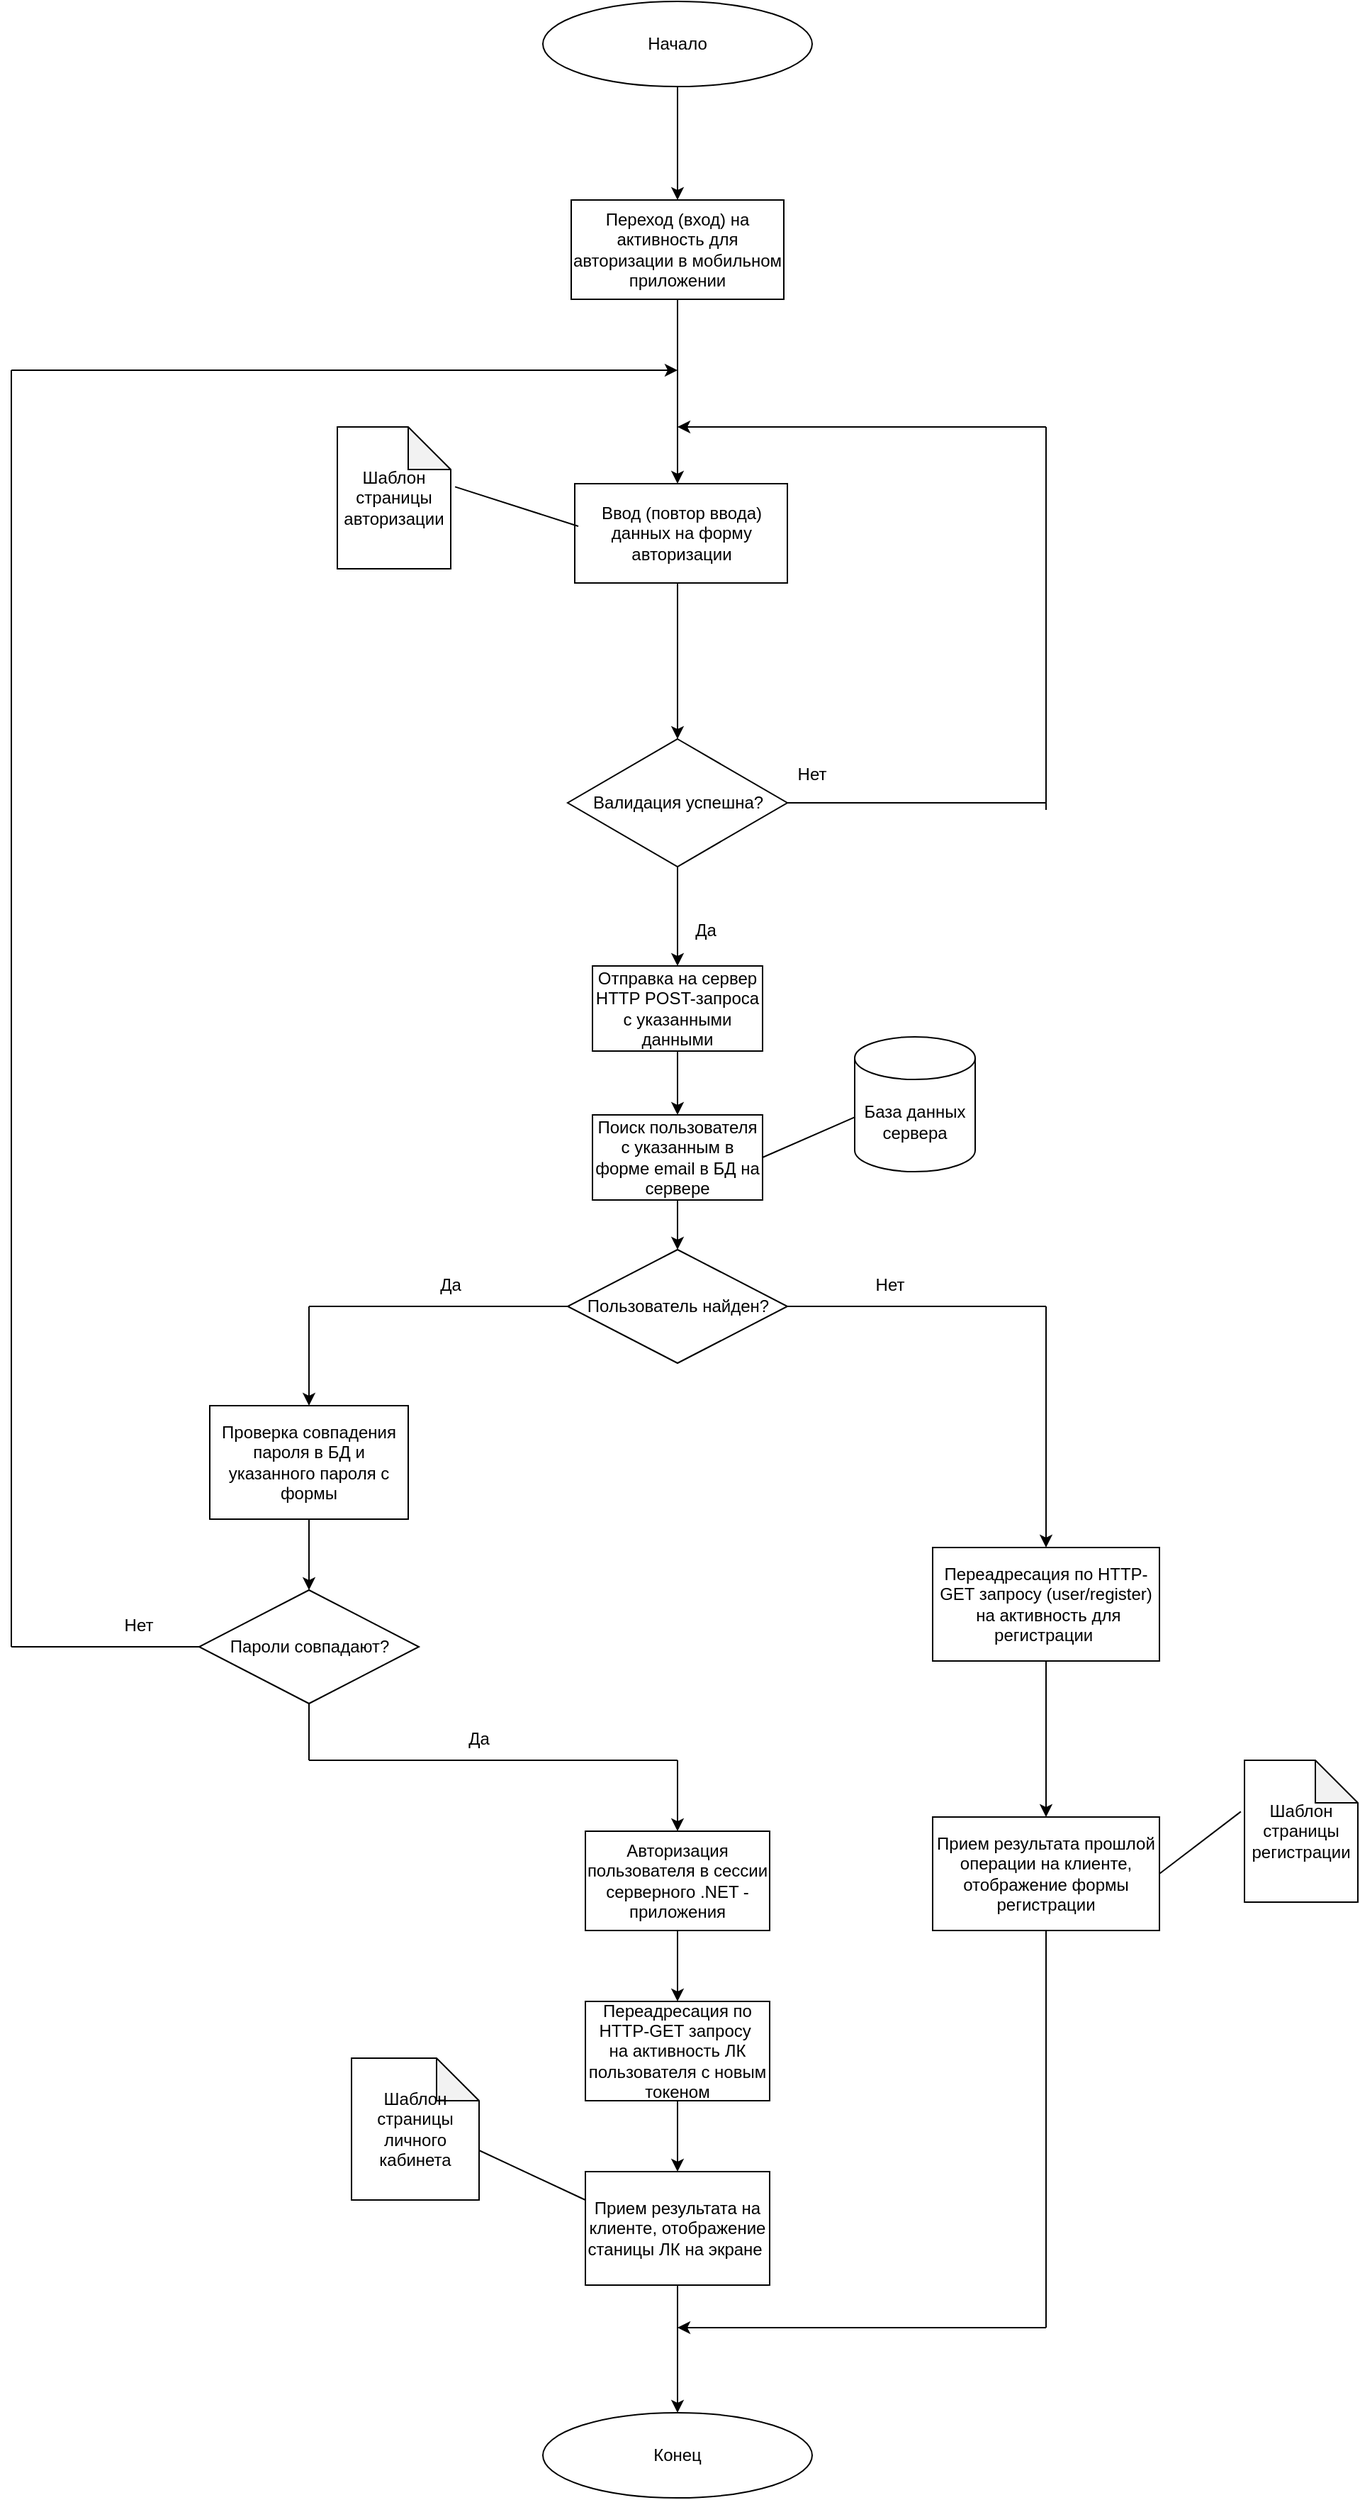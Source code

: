 <mxfile version="22.0.4" type="device">
  <diagram name="Страница 1" id="3FPwGCpHc_jyTVeCnWto">
    <mxGraphModel dx="2062" dy="1844" grid="1" gridSize="10" guides="1" tooltips="1" connect="1" arrows="1" fold="1" page="1" pageScale="1" pageWidth="827" pageHeight="1169" math="0" shadow="0">
      <root>
        <mxCell id="0" />
        <mxCell id="1" parent="0" />
        <mxCell id="BjK3zAxAY0gp6SqkGMRP-2" value="Переход (вход) на активность для авторизации в мобильном приложении" style="rounded=0;whiteSpace=wrap;html=1;" parent="1" vertex="1">
          <mxGeometry x="305" y="-90" width="150" height="70" as="geometry" />
        </mxCell>
        <mxCell id="BjK3zAxAY0gp6SqkGMRP-3" value="Ввод (повтор ввода) данных на форму авторизации" style="rounded=0;whiteSpace=wrap;html=1;" parent="1" vertex="1">
          <mxGeometry x="307.5" y="110" width="150" height="70" as="geometry" />
        </mxCell>
        <mxCell id="BjK3zAxAY0gp6SqkGMRP-5" value="Валидация успешна?" style="rhombus;whiteSpace=wrap;html=1;" parent="1" vertex="1">
          <mxGeometry x="302.5" y="290" width="155" height="90" as="geometry" />
        </mxCell>
        <mxCell id="BjK3zAxAY0gp6SqkGMRP-6" value="Поиск пользователя с указанным в форме email в БД на сервере" style="rounded=0;whiteSpace=wrap;html=1;" parent="1" vertex="1">
          <mxGeometry x="320" y="555" width="120" height="60" as="geometry" />
        </mxCell>
        <mxCell id="BjK3zAxAY0gp6SqkGMRP-7" value="" style="endArrow=none;html=1;rounded=0;exitX=1;exitY=0.5;exitDx=0;exitDy=0;" parent="1" source="BjK3zAxAY0gp6SqkGMRP-5" edge="1">
          <mxGeometry width="50" height="50" relative="1" as="geometry">
            <mxPoint x="330" y="450" as="sourcePoint" />
            <mxPoint x="640" y="335" as="targetPoint" />
          </mxGeometry>
        </mxCell>
        <mxCell id="BjK3zAxAY0gp6SqkGMRP-8" value="" style="endArrow=none;html=1;rounded=0;" parent="1" edge="1">
          <mxGeometry width="50" height="50" relative="1" as="geometry">
            <mxPoint x="640" y="70" as="sourcePoint" />
            <mxPoint x="640" y="340" as="targetPoint" />
          </mxGeometry>
        </mxCell>
        <mxCell id="BjK3zAxAY0gp6SqkGMRP-12" value="" style="endArrow=classic;html=1;rounded=0;exitX=0.5;exitY=1;exitDx=0;exitDy=0;" parent="1" source="BjK3zAxAY0gp6SqkGMRP-2" edge="1">
          <mxGeometry width="50" height="50" relative="1" as="geometry">
            <mxPoint x="380" y="120" as="sourcePoint" />
            <mxPoint x="380" y="110" as="targetPoint" />
          </mxGeometry>
        </mxCell>
        <mxCell id="BjK3zAxAY0gp6SqkGMRP-14" value="" style="endArrow=classic;html=1;rounded=0;entryX=0.5;entryY=0;entryDx=0;entryDy=0;" parent="1" target="BjK3zAxAY0gp6SqkGMRP-5" edge="1">
          <mxGeometry width="50" height="50" relative="1" as="geometry">
            <mxPoint x="380" y="180" as="sourcePoint" />
            <mxPoint x="390" y="340" as="targetPoint" />
          </mxGeometry>
        </mxCell>
        <mxCell id="BjK3zAxAY0gp6SqkGMRP-15" value="" style="endArrow=classic;html=1;rounded=0;" parent="1" edge="1">
          <mxGeometry width="50" height="50" relative="1" as="geometry">
            <mxPoint x="640" y="70" as="sourcePoint" />
            <mxPoint x="380" y="70" as="targetPoint" />
          </mxGeometry>
        </mxCell>
        <mxCell id="BjK3zAxAY0gp6SqkGMRP-18" value="" style="endArrow=classic;html=1;rounded=0;exitX=0.5;exitY=1;exitDx=0;exitDy=0;entryX=0.5;entryY=0;entryDx=0;entryDy=0;" parent="1" source="er7T6DJ-JU2ELgYSnbub-9" target="BjK3zAxAY0gp6SqkGMRP-6" edge="1">
          <mxGeometry width="50" height="50" relative="1" as="geometry">
            <mxPoint x="330" y="450" as="sourcePoint" />
            <mxPoint x="380" y="400" as="targetPoint" />
          </mxGeometry>
        </mxCell>
        <mxCell id="BjK3zAxAY0gp6SqkGMRP-19" value="Нет" style="text;html=1;strokeColor=none;fillColor=none;align=center;verticalAlign=middle;whiteSpace=wrap;rounded=0;" parent="1" vertex="1">
          <mxGeometry x="445" y="300" width="60" height="30" as="geometry" />
        </mxCell>
        <mxCell id="BjK3zAxAY0gp6SqkGMRP-21" value="Да" style="text;html=1;strokeColor=none;fillColor=none;align=center;verticalAlign=middle;whiteSpace=wrap;rounded=0;" parent="1" vertex="1">
          <mxGeometry x="370" y="410" width="60" height="30" as="geometry" />
        </mxCell>
        <mxCell id="BjK3zAxAY0gp6SqkGMRP-22" value="Пользователь найден?" style="rhombus;whiteSpace=wrap;html=1;" parent="1" vertex="1">
          <mxGeometry x="302.5" y="650" width="155" height="80" as="geometry" />
        </mxCell>
        <mxCell id="BjK3zAxAY0gp6SqkGMRP-23" value="" style="endArrow=classic;html=1;rounded=0;exitX=0.5;exitY=1;exitDx=0;exitDy=0;" parent="1" source="BjK3zAxAY0gp6SqkGMRP-6" edge="1">
          <mxGeometry width="50" height="50" relative="1" as="geometry">
            <mxPoint x="330" y="740" as="sourcePoint" />
            <mxPoint x="380" y="650" as="targetPoint" />
          </mxGeometry>
        </mxCell>
        <mxCell id="BjK3zAxAY0gp6SqkGMRP-24" value="Проверка совпадения пароля в БД и указанного пароля с формы" style="rounded=0;whiteSpace=wrap;html=1;" parent="1" vertex="1">
          <mxGeometry x="50" y="760" width="140" height="80" as="geometry" />
        </mxCell>
        <mxCell id="BjK3zAxAY0gp6SqkGMRP-25" value="Переадресация по HTTP-GET запросу (user/register)&lt;br&gt;&amp;nbsp;на активность для регистрации&amp;nbsp;" style="rounded=0;whiteSpace=wrap;html=1;" parent="1" vertex="1">
          <mxGeometry x="560" y="860" width="160" height="80" as="geometry" />
        </mxCell>
        <mxCell id="BjK3zAxAY0gp6SqkGMRP-26" value="" style="endArrow=none;html=1;rounded=0;entryX=0;entryY=0.5;entryDx=0;entryDy=0;" parent="1" target="BjK3zAxAY0gp6SqkGMRP-22" edge="1">
          <mxGeometry width="50" height="50" relative="1" as="geometry">
            <mxPoint x="120" y="690" as="sourcePoint" />
            <mxPoint x="380" y="690" as="targetPoint" />
          </mxGeometry>
        </mxCell>
        <mxCell id="BjK3zAxAY0gp6SqkGMRP-27" value="" style="endArrow=none;html=1;rounded=0;entryX=1;entryY=0.5;entryDx=0;entryDy=0;" parent="1" target="BjK3zAxAY0gp6SqkGMRP-22" edge="1">
          <mxGeometry width="50" height="50" relative="1" as="geometry">
            <mxPoint x="640" y="690" as="sourcePoint" />
            <mxPoint x="380" y="690" as="targetPoint" />
          </mxGeometry>
        </mxCell>
        <mxCell id="BjK3zAxAY0gp6SqkGMRP-28" value="" style="endArrow=classic;html=1;rounded=0;entryX=0.5;entryY=0;entryDx=0;entryDy=0;" parent="1" target="BjK3zAxAY0gp6SqkGMRP-24" edge="1">
          <mxGeometry width="50" height="50" relative="1" as="geometry">
            <mxPoint x="120" y="690" as="sourcePoint" />
            <mxPoint x="380" y="690" as="targetPoint" />
          </mxGeometry>
        </mxCell>
        <mxCell id="BjK3zAxAY0gp6SqkGMRP-30" value="" style="endArrow=classic;html=1;rounded=0;entryX=0.5;entryY=0;entryDx=0;entryDy=0;" parent="1" target="BjK3zAxAY0gp6SqkGMRP-25" edge="1">
          <mxGeometry width="50" height="50" relative="1" as="geometry">
            <mxPoint x="640" y="690" as="sourcePoint" />
            <mxPoint x="380" y="690" as="targetPoint" />
          </mxGeometry>
        </mxCell>
        <mxCell id="BjK3zAxAY0gp6SqkGMRP-31" value="Нет" style="text;html=1;strokeColor=none;fillColor=none;align=center;verticalAlign=middle;whiteSpace=wrap;rounded=0;" parent="1" vertex="1">
          <mxGeometry x="500" y="660" width="60" height="30" as="geometry" />
        </mxCell>
        <mxCell id="BjK3zAxAY0gp6SqkGMRP-32" value="Да" style="text;html=1;strokeColor=none;fillColor=none;align=center;verticalAlign=middle;whiteSpace=wrap;rounded=0;" parent="1" vertex="1">
          <mxGeometry x="190" y="660" width="60" height="30" as="geometry" />
        </mxCell>
        <mxCell id="BjK3zAxAY0gp6SqkGMRP-34" value="Пароли совпадают?" style="rhombus;whiteSpace=wrap;html=1;" parent="1" vertex="1">
          <mxGeometry x="42.5" y="890" width="155" height="80" as="geometry" />
        </mxCell>
        <mxCell id="BjK3zAxAY0gp6SqkGMRP-35" value="" style="endArrow=classic;html=1;rounded=0;exitX=0.5;exitY=1;exitDx=0;exitDy=0;entryX=0.5;entryY=0;entryDx=0;entryDy=0;" parent="1" source="BjK3zAxAY0gp6SqkGMRP-24" target="BjK3zAxAY0gp6SqkGMRP-34" edge="1">
          <mxGeometry width="50" height="50" relative="1" as="geometry">
            <mxPoint x="390" y="625" as="sourcePoint" />
            <mxPoint x="390" y="660" as="targetPoint" />
          </mxGeometry>
        </mxCell>
        <mxCell id="BjK3zAxAY0gp6SqkGMRP-36" value="" style="endArrow=none;html=1;rounded=0;exitX=0;exitY=0.5;exitDx=0;exitDy=0;" parent="1" source="BjK3zAxAY0gp6SqkGMRP-34" edge="1">
          <mxGeometry width="50" height="50" relative="1" as="geometry">
            <mxPoint x="330" y="880" as="sourcePoint" />
            <mxPoint x="-90" y="930" as="targetPoint" />
          </mxGeometry>
        </mxCell>
        <mxCell id="BjK3zAxAY0gp6SqkGMRP-37" value="" style="endArrow=none;html=1;rounded=0;" parent="1" edge="1">
          <mxGeometry width="50" height="50" relative="1" as="geometry">
            <mxPoint x="-90" y="930" as="sourcePoint" />
            <mxPoint x="-90" y="30" as="targetPoint" />
          </mxGeometry>
        </mxCell>
        <mxCell id="BjK3zAxAY0gp6SqkGMRP-41" value="" style="endArrow=classic;html=1;rounded=0;" parent="1" edge="1">
          <mxGeometry width="50" height="50" relative="1" as="geometry">
            <mxPoint x="-90" y="30" as="sourcePoint" />
            <mxPoint x="380" y="30" as="targetPoint" />
          </mxGeometry>
        </mxCell>
        <mxCell id="BjK3zAxAY0gp6SqkGMRP-42" value="Нет" style="text;html=1;strokeColor=none;fillColor=none;align=center;verticalAlign=middle;whiteSpace=wrap;rounded=0;" parent="1" vertex="1">
          <mxGeometry x="-30" y="900" width="60" height="30" as="geometry" />
        </mxCell>
        <mxCell id="BjK3zAxAY0gp6SqkGMRP-44" value="Авторизация пользователя в сессии серверного .NET - приложения" style="rounded=0;whiteSpace=wrap;html=1;" parent="1" vertex="1">
          <mxGeometry x="315" y="1060" width="130" height="70" as="geometry" />
        </mxCell>
        <mxCell id="BjK3zAxAY0gp6SqkGMRP-45" value="Переадресация по HTTP-GET запросу&amp;nbsp;&lt;br&gt;на активность ЛК пользователя с новым токеном" style="rounded=0;whiteSpace=wrap;html=1;" parent="1" vertex="1">
          <mxGeometry x="315" y="1180" width="130" height="70" as="geometry" />
        </mxCell>
        <mxCell id="BjK3zAxAY0gp6SqkGMRP-47" value="" style="endArrow=none;html=1;rounded=0;entryX=0.5;entryY=1;entryDx=0;entryDy=0;" parent="1" target="BjK3zAxAY0gp6SqkGMRP-34" edge="1">
          <mxGeometry width="50" height="50" relative="1" as="geometry">
            <mxPoint x="120" y="1010" as="sourcePoint" />
            <mxPoint x="380" y="950" as="targetPoint" />
          </mxGeometry>
        </mxCell>
        <mxCell id="BjK3zAxAY0gp6SqkGMRP-48" value="" style="endArrow=none;html=1;rounded=0;" parent="1" edge="1">
          <mxGeometry width="50" height="50" relative="1" as="geometry">
            <mxPoint x="120" y="1010" as="sourcePoint" />
            <mxPoint x="380" y="1010" as="targetPoint" />
          </mxGeometry>
        </mxCell>
        <mxCell id="BjK3zAxAY0gp6SqkGMRP-49" value="" style="endArrow=classic;html=1;rounded=0;entryX=0.5;entryY=0;entryDx=0;entryDy=0;" parent="1" target="BjK3zAxAY0gp6SqkGMRP-44" edge="1">
          <mxGeometry width="50" height="50" relative="1" as="geometry">
            <mxPoint x="380" y="1010" as="sourcePoint" />
            <mxPoint x="380" y="950" as="targetPoint" />
          </mxGeometry>
        </mxCell>
        <mxCell id="BjK3zAxAY0gp6SqkGMRP-50" value="Да" style="text;html=1;strokeColor=none;fillColor=none;align=center;verticalAlign=middle;whiteSpace=wrap;rounded=0;" parent="1" vertex="1">
          <mxGeometry x="210" y="980" width="60" height="30" as="geometry" />
        </mxCell>
        <mxCell id="BjK3zAxAY0gp6SqkGMRP-51" value="" style="endArrow=classic;html=1;rounded=0;exitX=0.5;exitY=1;exitDx=0;exitDy=0;entryX=0.5;entryY=0;entryDx=0;entryDy=0;" parent="1" source="BjK3zAxAY0gp6SqkGMRP-44" target="BjK3zAxAY0gp6SqkGMRP-45" edge="1">
          <mxGeometry width="50" height="50" relative="1" as="geometry">
            <mxPoint x="330" y="1140" as="sourcePoint" />
            <mxPoint x="380" y="1090" as="targetPoint" />
          </mxGeometry>
        </mxCell>
        <mxCell id="BjK3zAxAY0gp6SqkGMRP-52" value="" style="endArrow=classic;html=1;rounded=0;entryX=0.5;entryY=0;entryDx=0;entryDy=0;" parent="1" source="er7T6DJ-JU2ELgYSnbub-1" edge="1">
          <mxGeometry width="50" height="50" relative="1" as="geometry">
            <mxPoint x="380" y="1260" as="sourcePoint" />
            <mxPoint x="380" y="1470" as="targetPoint" />
          </mxGeometry>
        </mxCell>
        <mxCell id="BjK3zAxAY0gp6SqkGMRP-53" value="" style="endArrow=none;html=1;rounded=0;" parent="1" edge="1">
          <mxGeometry width="50" height="50" relative="1" as="geometry">
            <mxPoint x="640" y="1410" as="sourcePoint" />
            <mxPoint x="640" y="1130" as="targetPoint" />
          </mxGeometry>
        </mxCell>
        <mxCell id="BjK3zAxAY0gp6SqkGMRP-54" value="" style="endArrow=classic;html=1;rounded=0;" parent="1" edge="1">
          <mxGeometry width="50" height="50" relative="1" as="geometry">
            <mxPoint x="640" y="1410" as="sourcePoint" />
            <mxPoint x="380" y="1410" as="targetPoint" />
          </mxGeometry>
        </mxCell>
        <mxCell id="er7T6DJ-JU2ELgYSnbub-2" value="" style="endArrow=classic;html=1;rounded=0;entryX=0.5;entryY=0;entryDx=0;entryDy=0;exitX=0.5;exitY=1;exitDx=0;exitDy=0;" parent="1" source="BjK3zAxAY0gp6SqkGMRP-45" target="er7T6DJ-JU2ELgYSnbub-1" edge="1">
          <mxGeometry width="50" height="50" relative="1" as="geometry">
            <mxPoint x="380" y="1260" as="sourcePoint" />
            <mxPoint x="380" y="1470" as="targetPoint" />
          </mxGeometry>
        </mxCell>
        <mxCell id="er7T6DJ-JU2ELgYSnbub-1" value="Прием результата на клиенте, отображение станицы ЛК на экране&amp;nbsp;" style="rounded=0;whiteSpace=wrap;html=1;" parent="1" vertex="1">
          <mxGeometry x="315" y="1300" width="130" height="80" as="geometry" />
        </mxCell>
        <mxCell id="er7T6DJ-JU2ELgYSnbub-3" value="Прием результата прошлой операции на клиенте, отображение формы регистрации" style="rounded=0;whiteSpace=wrap;html=1;" parent="1" vertex="1">
          <mxGeometry x="560" y="1050" width="160" height="80" as="geometry" />
        </mxCell>
        <mxCell id="er7T6DJ-JU2ELgYSnbub-4" value="" style="endArrow=classic;html=1;rounded=0;exitX=0.5;exitY=1;exitDx=0;exitDy=0;" parent="1" source="BjK3zAxAY0gp6SqkGMRP-25" target="er7T6DJ-JU2ELgYSnbub-3" edge="1">
          <mxGeometry width="50" height="50" relative="1" as="geometry">
            <mxPoint x="390" y="1140" as="sourcePoint" />
            <mxPoint x="390" y="1190" as="targetPoint" />
          </mxGeometry>
        </mxCell>
        <mxCell id="er7T6DJ-JU2ELgYSnbub-7" value="" style="endArrow=classic;html=1;rounded=0;exitX=0.5;exitY=1;exitDx=0;exitDy=0;entryX=0.5;entryY=0;entryDx=0;entryDy=0;" parent="1" source="tKvoth4hp5ub53mx6uoU-2" target="BjK3zAxAY0gp6SqkGMRP-2" edge="1">
          <mxGeometry width="50" height="50" relative="1" as="geometry">
            <mxPoint x="380" y="-270" as="sourcePoint" />
            <mxPoint x="390" y="-190" as="targetPoint" />
          </mxGeometry>
        </mxCell>
        <mxCell id="er7T6DJ-JU2ELgYSnbub-10" value="" style="endArrow=classic;html=1;rounded=0;exitX=0.5;exitY=1;exitDx=0;exitDy=0;entryX=0.5;entryY=0;entryDx=0;entryDy=0;" parent="1" source="BjK3zAxAY0gp6SqkGMRP-5" target="er7T6DJ-JU2ELgYSnbub-9" edge="1">
          <mxGeometry width="50" height="50" relative="1" as="geometry">
            <mxPoint x="380" y="420" as="sourcePoint" />
            <mxPoint x="380" y="555" as="targetPoint" />
          </mxGeometry>
        </mxCell>
        <mxCell id="er7T6DJ-JU2ELgYSnbub-9" value="Отправка на сервер HTTP POST-запроса с указанными данными" style="rounded=0;whiteSpace=wrap;html=1;" parent="1" vertex="1">
          <mxGeometry x="320" y="450" width="120" height="60" as="geometry" />
        </mxCell>
        <mxCell id="tKvoth4hp5ub53mx6uoU-2" value="Начало" style="ellipse;whiteSpace=wrap;html=1;" parent="1" vertex="1">
          <mxGeometry x="285" y="-230" width="190" height="60" as="geometry" />
        </mxCell>
        <mxCell id="tKvoth4hp5ub53mx6uoU-3" value="Конец" style="ellipse;whiteSpace=wrap;html=1;" parent="1" vertex="1">
          <mxGeometry x="285" y="1470" width="190" height="60" as="geometry" />
        </mxCell>
        <mxCell id="tKvoth4hp5ub53mx6uoU-4" value="База данных сервера" style="shape=cylinder3;whiteSpace=wrap;html=1;boundedLbl=1;backgroundOutline=1;size=15;" parent="1" vertex="1">
          <mxGeometry x="505" y="500" width="85" height="95" as="geometry" />
        </mxCell>
        <mxCell id="tKvoth4hp5ub53mx6uoU-5" value="" style="endArrow=none;html=1;rounded=0;entryX=1;entryY=0.5;entryDx=0;entryDy=0;exitX=0.005;exitY=0.594;exitDx=0;exitDy=0;exitPerimeter=0;" parent="1" source="tKvoth4hp5ub53mx6uoU-4" target="BjK3zAxAY0gp6SqkGMRP-6" edge="1">
          <mxGeometry width="50" height="50" relative="1" as="geometry">
            <mxPoint x="340" y="710" as="sourcePoint" />
            <mxPoint x="390" y="660" as="targetPoint" />
          </mxGeometry>
        </mxCell>
        <mxCell id="tKvoth4hp5ub53mx6uoU-6" value="Шаблон страницы&lt;br&gt;авторизации" style="shape=note;whiteSpace=wrap;html=1;backgroundOutline=1;darkOpacity=0.05;" parent="1" vertex="1">
          <mxGeometry x="140" y="70" width="80" height="100" as="geometry" />
        </mxCell>
        <mxCell id="tKvoth4hp5ub53mx6uoU-7" value="" style="endArrow=none;html=1;rounded=0;exitX=1.038;exitY=0.422;exitDx=0;exitDy=0;exitPerimeter=0;" parent="1" source="tKvoth4hp5ub53mx6uoU-6" edge="1">
          <mxGeometry width="50" height="50" relative="1" as="geometry">
            <mxPoint x="340" y="210" as="sourcePoint" />
            <mxPoint x="310" y="140" as="targetPoint" />
          </mxGeometry>
        </mxCell>
        <mxCell id="tKvoth4hp5ub53mx6uoU-8" value="Шаблон страницы&lt;br&gt;регистрации" style="shape=note;whiteSpace=wrap;html=1;backgroundOutline=1;darkOpacity=0.05;" parent="1" vertex="1">
          <mxGeometry x="780" y="1010" width="80" height="100" as="geometry" />
        </mxCell>
        <mxCell id="tKvoth4hp5ub53mx6uoU-9" value="" style="endArrow=none;html=1;rounded=0;entryX=-0.032;entryY=0.362;entryDx=0;entryDy=0;entryPerimeter=0;exitX=1;exitY=0.5;exitDx=0;exitDy=0;" parent="1" source="er7T6DJ-JU2ELgYSnbub-3" target="tKvoth4hp5ub53mx6uoU-8" edge="1">
          <mxGeometry width="50" height="50" relative="1" as="geometry">
            <mxPoint x="340" y="1000" as="sourcePoint" />
            <mxPoint x="390" y="950" as="targetPoint" />
          </mxGeometry>
        </mxCell>
        <mxCell id="tKvoth4hp5ub53mx6uoU-10" value="Шаблон страницы&lt;br&gt;личного кабинета" style="shape=note;whiteSpace=wrap;html=1;backgroundOutline=1;darkOpacity=0.05;" parent="1" vertex="1">
          <mxGeometry x="150" y="1220" width="90" height="100" as="geometry" />
        </mxCell>
        <mxCell id="tKvoth4hp5ub53mx6uoU-11" value="" style="endArrow=none;html=1;rounded=0;exitX=0;exitY=0;exitDx=90;exitDy=65;exitPerimeter=0;entryX=0;entryY=0.25;entryDx=0;entryDy=0;" parent="1" source="tKvoth4hp5ub53mx6uoU-10" target="er7T6DJ-JU2ELgYSnbub-1" edge="1">
          <mxGeometry width="50" height="50" relative="1" as="geometry">
            <mxPoint x="340" y="1300" as="sourcePoint" />
            <mxPoint x="390" y="1250" as="targetPoint" />
          </mxGeometry>
        </mxCell>
      </root>
    </mxGraphModel>
  </diagram>
</mxfile>
